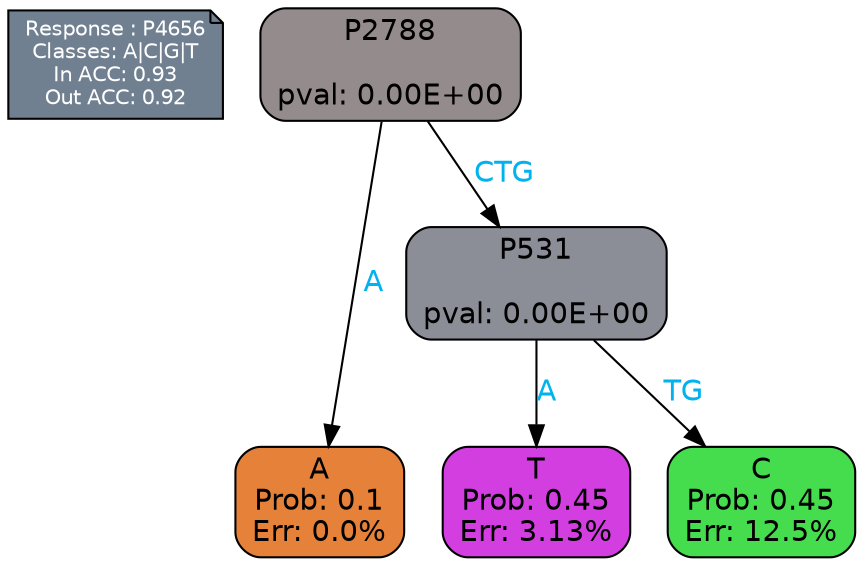 digraph Tree {
node [shape=box, style="filled, rounded", color="black", fontname=helvetica] ;
graph [ranksep=equally, splines=polylines, bgcolor=transparent, dpi=600] ;
edge [fontname=helvetica] ;
LEGEND [label="Response : P4656
Classes: A|C|G|T
In ACC: 0.93
Out ACC: 0.92
",shape=note,align=left,style=filled,fillcolor="slategray",fontcolor="white",fontsize=10];1 [label="P2788

pval: 0.00E+00", fillcolor="#948b8d"] ;
2 [label="A
Prob: 0.1
Err: 0.0%", fillcolor="#e58139"] ;
3 [label="P531

pval: 0.00E+00", fillcolor="#8b8d97"] ;
4 [label="T
Prob: 0.45
Err: 3.13%", fillcolor="#d23edf"] ;
5 [label="C
Prob: 0.45
Err: 12.5%", fillcolor="#45dc4e"] ;
1 -> 2 [label="A",fontcolor=deepskyblue2] ;
1 -> 3 [label="CTG",fontcolor=deepskyblue2] ;
3 -> 4 [label="A",fontcolor=deepskyblue2] ;
3 -> 5 [label="TG",fontcolor=deepskyblue2] ;
{rank = same; 2;4;5;}{rank = same; LEGEND;1;}}